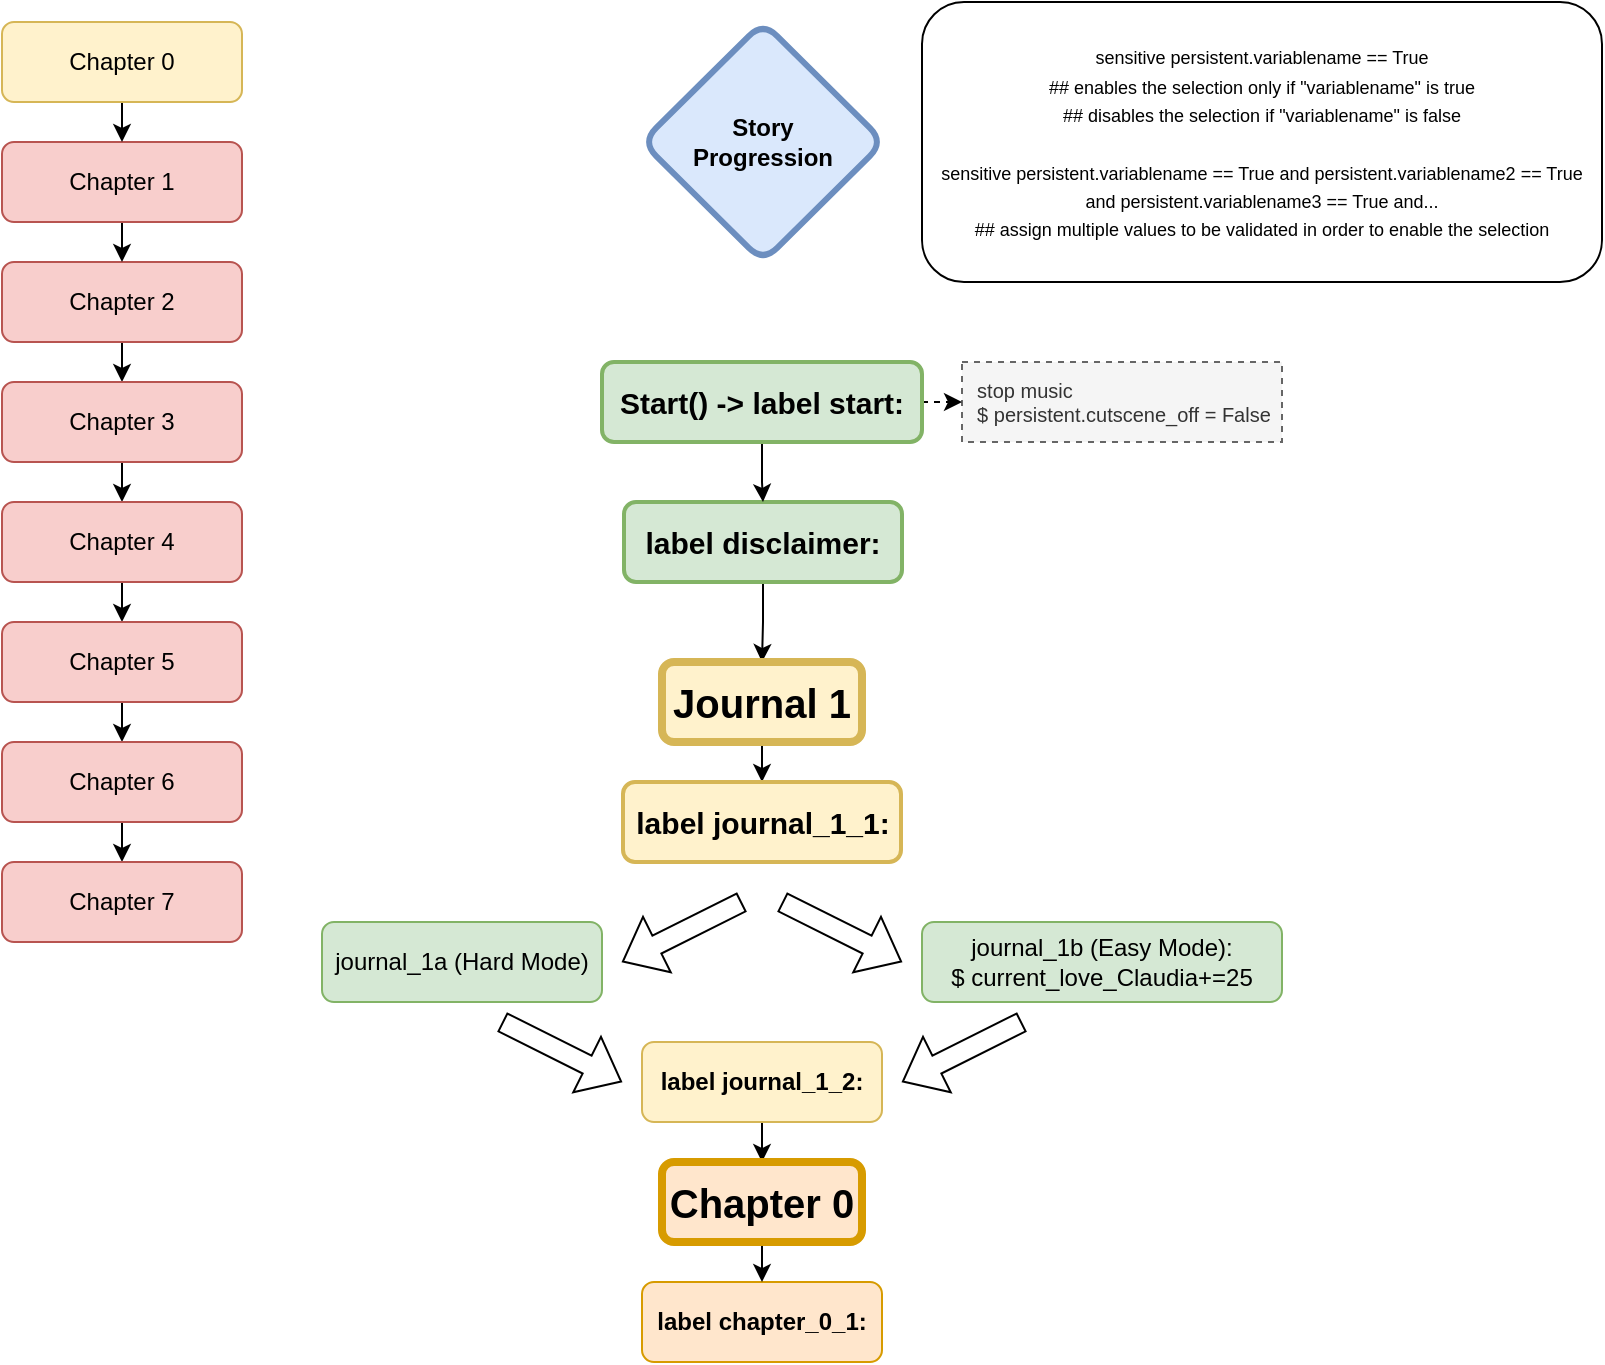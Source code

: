 <mxfile version="26.2.2">
  <diagram id="C5RBs43oDa-KdzZeNtuy" name="Page-1">
    <mxGraphModel dx="834" dy="642" grid="1" gridSize="10" guides="1" tooltips="1" connect="1" arrows="1" fold="1" page="1" pageScale="1" pageWidth="827" pageHeight="1169" math="0" shadow="0">
      <root>
        <mxCell id="WIyWlLk6GJQsqaUBKTNV-0" />
        <mxCell id="WIyWlLk6GJQsqaUBKTNV-1" parent="WIyWlLk6GJQsqaUBKTNV-0" />
        <mxCell id="a7C4wrWiQvOayHZ97LBC-3" value="&lt;div&gt;&lt;span style=&quot;font-size: 9px; background-color: transparent; color: light-dark(rgb(0, 0, 0), rgb(255, 255, 255));&quot;&gt;sensitive persistent.variablename == True&lt;/span&gt;&lt;/div&gt;&lt;div&gt;&lt;font style=&quot;font-size: 9px;&quot;&gt;## enables the selection only if &quot;variablename&quot; is true&lt;br&gt;## disables the selection if &quot;variablename&quot; is false&lt;br&gt;&lt;br&gt;sensitive persistent.variablename == True and persistent.variablename2 == True and persistent.variablename3 == True and...&lt;br&gt;## assign multiple values to be validated in order to enable the selection&lt;/font&gt;&lt;/div&gt;" style="rounded=1;whiteSpace=wrap;html=1;" parent="WIyWlLk6GJQsqaUBKTNV-1" vertex="1">
          <mxGeometry x="480" y="10" width="340" height="140" as="geometry" />
        </mxCell>
        <mxCell id="t5PwKfoNj4lcewj998Gc-20" style="edgeStyle=orthogonalEdgeStyle;rounded=0;orthogonalLoop=1;jettySize=auto;html=1;exitX=0.5;exitY=1;exitDx=0;exitDy=0;entryX=0.5;entryY=0;entryDx=0;entryDy=0;" parent="WIyWlLk6GJQsqaUBKTNV-1" source="t5PwKfoNj4lcewj998Gc-21" target="t5PwKfoNj4lcewj998Gc-28" edge="1">
          <mxGeometry relative="1" as="geometry" />
        </mxCell>
        <mxCell id="t5PwKfoNj4lcewj998Gc-21" value="Chapter 2" style="rounded=1;whiteSpace=wrap;html=1;fontSize=12;glass=0;strokeWidth=1;shadow=0;fillColor=#f8cecc;strokeColor=#b85450;" parent="WIyWlLk6GJQsqaUBKTNV-1" vertex="1">
          <mxGeometry x="20" y="140" width="120" height="40" as="geometry" />
        </mxCell>
        <mxCell id="t5PwKfoNj4lcewj998Gc-22" style="edgeStyle=orthogonalEdgeStyle;rounded=0;orthogonalLoop=1;jettySize=auto;html=1;exitX=0.5;exitY=1;exitDx=0;exitDy=0;entryX=0.5;entryY=0;entryDx=0;entryDy=0;" parent="WIyWlLk6GJQsqaUBKTNV-1" source="t5PwKfoNj4lcewj998Gc-23" target="t5PwKfoNj4lcewj998Gc-21" edge="1">
          <mxGeometry relative="1" as="geometry" />
        </mxCell>
        <mxCell id="t5PwKfoNj4lcewj998Gc-23" value="Chapter 1" style="rounded=1;whiteSpace=wrap;html=1;fontSize=12;glass=0;strokeWidth=1;shadow=0;fillColor=#f8cecc;strokeColor=#b85450;" parent="WIyWlLk6GJQsqaUBKTNV-1" vertex="1">
          <mxGeometry x="20" y="80" width="120" height="40" as="geometry" />
        </mxCell>
        <mxCell id="t5PwKfoNj4lcewj998Gc-24" style="edgeStyle=orthogonalEdgeStyle;rounded=0;orthogonalLoop=1;jettySize=auto;html=1;exitX=0.5;exitY=1;exitDx=0;exitDy=0;entryX=0.5;entryY=0;entryDx=0;entryDy=0;" parent="WIyWlLk6GJQsqaUBKTNV-1" source="t5PwKfoNj4lcewj998Gc-25" target="t5PwKfoNj4lcewj998Gc-23" edge="1">
          <mxGeometry relative="1" as="geometry" />
        </mxCell>
        <mxCell id="t5PwKfoNj4lcewj998Gc-25" value="Chapter 0" style="rounded=1;whiteSpace=wrap;html=1;fontSize=12;glass=0;strokeWidth=1;shadow=0;fillColor=#fff2cc;strokeColor=#d6b656;" parent="WIyWlLk6GJQsqaUBKTNV-1" vertex="1">
          <mxGeometry x="20" y="20" width="120" height="40" as="geometry" />
        </mxCell>
        <mxCell id="t5PwKfoNj4lcewj998Gc-26" value="Story&lt;div&gt;&lt;div&gt;&lt;span style=&quot;background-color: transparent; color: light-dark(rgb(0, 0, 0), rgb(255, 255, 255));&quot;&gt;Progression&lt;/span&gt;&lt;/div&gt;&lt;/div&gt;" style="rhombus;whiteSpace=wrap;html=1;fillColor=#dae8fc;strokeColor=#6c8ebf;perimeterSpacing=10;shadow=0;rounded=1;strokeWidth=3;fontStyle=1" parent="WIyWlLk6GJQsqaUBKTNV-1" vertex="1">
          <mxGeometry x="340" y="20" width="121" height="120" as="geometry" />
        </mxCell>
        <mxCell id="t5PwKfoNj4lcewj998Gc-27" style="edgeStyle=orthogonalEdgeStyle;rounded=0;orthogonalLoop=1;jettySize=auto;html=1;exitX=0.5;exitY=1;exitDx=0;exitDy=0;entryX=0.5;entryY=0;entryDx=0;entryDy=0;" parent="WIyWlLk6GJQsqaUBKTNV-1" source="t5PwKfoNj4lcewj998Gc-28" target="t5PwKfoNj4lcewj998Gc-30" edge="1">
          <mxGeometry relative="1" as="geometry" />
        </mxCell>
        <mxCell id="t5PwKfoNj4lcewj998Gc-28" value="Chapter 3" style="rounded=1;whiteSpace=wrap;html=1;fontSize=12;glass=0;strokeWidth=1;shadow=0;fillColor=#f8cecc;strokeColor=#b85450;" parent="WIyWlLk6GJQsqaUBKTNV-1" vertex="1">
          <mxGeometry x="20" y="200" width="120" height="40" as="geometry" />
        </mxCell>
        <mxCell id="t5PwKfoNj4lcewj998Gc-29" style="edgeStyle=orthogonalEdgeStyle;rounded=0;orthogonalLoop=1;jettySize=auto;html=1;exitX=0.5;exitY=1;exitDx=0;exitDy=0;entryX=0.5;entryY=0;entryDx=0;entryDy=0;" parent="WIyWlLk6GJQsqaUBKTNV-1" source="t5PwKfoNj4lcewj998Gc-30" target="t5PwKfoNj4lcewj998Gc-32" edge="1">
          <mxGeometry relative="1" as="geometry" />
        </mxCell>
        <mxCell id="t5PwKfoNj4lcewj998Gc-30" value="Chapter 4" style="rounded=1;whiteSpace=wrap;html=1;fontSize=12;glass=0;strokeWidth=1;shadow=0;fillColor=#f8cecc;strokeColor=#b85450;" parent="WIyWlLk6GJQsqaUBKTNV-1" vertex="1">
          <mxGeometry x="20" y="260" width="120" height="40" as="geometry" />
        </mxCell>
        <mxCell id="t5PwKfoNj4lcewj998Gc-31" style="edgeStyle=orthogonalEdgeStyle;rounded=0;orthogonalLoop=1;jettySize=auto;html=1;exitX=0.5;exitY=1;exitDx=0;exitDy=0;entryX=0.5;entryY=0;entryDx=0;entryDy=0;" parent="WIyWlLk6GJQsqaUBKTNV-1" source="t5PwKfoNj4lcewj998Gc-32" target="t5PwKfoNj4lcewj998Gc-34" edge="1">
          <mxGeometry relative="1" as="geometry" />
        </mxCell>
        <mxCell id="t5PwKfoNj4lcewj998Gc-32" value="Chapter 5" style="rounded=1;whiteSpace=wrap;html=1;fontSize=12;glass=0;strokeWidth=1;shadow=0;fillColor=#f8cecc;strokeColor=#b85450;" parent="WIyWlLk6GJQsqaUBKTNV-1" vertex="1">
          <mxGeometry x="20" y="320" width="120" height="40" as="geometry" />
        </mxCell>
        <mxCell id="t5PwKfoNj4lcewj998Gc-33" style="edgeStyle=orthogonalEdgeStyle;rounded=0;orthogonalLoop=1;jettySize=auto;html=1;exitX=0.5;exitY=1;exitDx=0;exitDy=0;entryX=0.5;entryY=0;entryDx=0;entryDy=0;" parent="WIyWlLk6GJQsqaUBKTNV-1" source="t5PwKfoNj4lcewj998Gc-34" target="t5PwKfoNj4lcewj998Gc-35" edge="1">
          <mxGeometry relative="1" as="geometry" />
        </mxCell>
        <mxCell id="t5PwKfoNj4lcewj998Gc-34" value="Chapter 6" style="rounded=1;whiteSpace=wrap;html=1;fontSize=12;glass=0;strokeWidth=1;shadow=0;fillColor=#f8cecc;strokeColor=#b85450;" parent="WIyWlLk6GJQsqaUBKTNV-1" vertex="1">
          <mxGeometry x="20" y="380" width="120" height="40" as="geometry" />
        </mxCell>
        <mxCell id="t5PwKfoNj4lcewj998Gc-35" value="Chapter 7" style="rounded=1;whiteSpace=wrap;html=1;fontSize=12;glass=0;strokeWidth=1;shadow=0;fillColor=#f8cecc;strokeColor=#b85450;" parent="WIyWlLk6GJQsqaUBKTNV-1" vertex="1">
          <mxGeometry x="20" y="440" width="120" height="40" as="geometry" />
        </mxCell>
        <mxCell id="t5PwKfoNj4lcewj998Gc-66" value="" style="edgeStyle=orthogonalEdgeStyle;rounded=0;orthogonalLoop=1;jettySize=auto;html=1;" parent="WIyWlLk6GJQsqaUBKTNV-1" source="t5PwKfoNj4lcewj998Gc-39" target="t5PwKfoNj4lcewj998Gc-65" edge="1">
          <mxGeometry relative="1" as="geometry" />
        </mxCell>
        <mxCell id="t5PwKfoNj4lcewj998Gc-39" value="label disclaimer:" style="rounded=1;whiteSpace=wrap;html=1;fontSize=15;glass=0;strokeWidth=2;shadow=0;fillColor=#d5e8d4;strokeColor=#82b366;fontStyle=1" parent="WIyWlLk6GJQsqaUBKTNV-1" vertex="1">
          <mxGeometry x="331" y="260" width="139" height="40" as="geometry" />
        </mxCell>
        <mxCell id="t5PwKfoNj4lcewj998Gc-42" value="journal_1a (Hard Mode)" style="rounded=1;whiteSpace=wrap;html=1;fontSize=12;glass=0;strokeWidth=1;shadow=0;fillColor=#d5e8d4;strokeColor=#82b366;" parent="WIyWlLk6GJQsqaUBKTNV-1" vertex="1">
          <mxGeometry x="180" y="470" width="140" height="40" as="geometry" />
        </mxCell>
        <mxCell id="t5PwKfoNj4lcewj998Gc-43" value="journal_1b (Easy Mode):&lt;div&gt;$ current_love_Claudia+=25&lt;/div&gt;" style="rounded=1;whiteSpace=wrap;html=1;fontSize=12;glass=0;strokeWidth=1;shadow=0;fillColor=#d5e8d4;strokeColor=#82b366;" parent="WIyWlLk6GJQsqaUBKTNV-1" vertex="1">
          <mxGeometry x="480" y="470" width="180" height="40" as="geometry" />
        </mxCell>
        <mxCell id="t5PwKfoNj4lcewj998Gc-51" style="edgeStyle=orthogonalEdgeStyle;rounded=0;orthogonalLoop=1;jettySize=auto;html=1;exitX=0.5;exitY=1;exitDx=0;exitDy=0;entryX=0.5;entryY=0;entryDx=0;entryDy=0;" parent="WIyWlLk6GJQsqaUBKTNV-1" source="t5PwKfoNj4lcewj998Gc-46" target="OTpKrmsOtC9kmEm3Nloy-0" edge="1">
          <mxGeometry relative="1" as="geometry">
            <mxPoint x="400" y="640" as="targetPoint" />
          </mxGeometry>
        </mxCell>
        <mxCell id="t5PwKfoNj4lcewj998Gc-46" value="label journal_1_2:" style="rounded=1;whiteSpace=wrap;html=1;fontSize=12;glass=0;strokeWidth=1;shadow=0;fillColor=#fff2cc;strokeColor=#d6b656;fontStyle=1" parent="WIyWlLk6GJQsqaUBKTNV-1" vertex="1">
          <mxGeometry x="340" y="530" width="120" height="40" as="geometry" />
        </mxCell>
        <mxCell id="t5PwKfoNj4lcewj998Gc-50" value="label chapter_0_1:" style="rounded=1;whiteSpace=wrap;html=1;fontSize=12;glass=0;strokeWidth=1;shadow=0;fillColor=#ffe6cc;strokeColor=#d79b00;fontStyle=1" parent="WIyWlLk6GJQsqaUBKTNV-1" vertex="1">
          <mxGeometry x="340" y="650" width="120" height="40" as="geometry" />
        </mxCell>
        <mxCell id="t5PwKfoNj4lcewj998Gc-53" value="" style="shape=flexArrow;endArrow=classic;html=1;rounded=0;" parent="WIyWlLk6GJQsqaUBKTNV-1" edge="1">
          <mxGeometry width="50" height="50" relative="1" as="geometry">
            <mxPoint x="390" y="460" as="sourcePoint" />
            <mxPoint x="330" y="490" as="targetPoint" />
          </mxGeometry>
        </mxCell>
        <mxCell id="t5PwKfoNj4lcewj998Gc-54" value="" style="shape=flexArrow;endArrow=classic;html=1;rounded=0;" parent="WIyWlLk6GJQsqaUBKTNV-1" edge="1">
          <mxGeometry width="50" height="50" relative="1" as="geometry">
            <mxPoint x="410" y="460" as="sourcePoint" />
            <mxPoint x="470" y="490" as="targetPoint" />
          </mxGeometry>
        </mxCell>
        <mxCell id="t5PwKfoNj4lcewj998Gc-55" value="" style="shape=flexArrow;endArrow=classic;html=1;rounded=0;" parent="WIyWlLk6GJQsqaUBKTNV-1" edge="1">
          <mxGeometry width="50" height="50" relative="1" as="geometry">
            <mxPoint x="530" y="520" as="sourcePoint" />
            <mxPoint x="470" y="550" as="targetPoint" />
          </mxGeometry>
        </mxCell>
        <mxCell id="t5PwKfoNj4lcewj998Gc-56" value="" style="shape=flexArrow;endArrow=classic;html=1;rounded=0;" parent="WIyWlLk6GJQsqaUBKTNV-1" edge="1">
          <mxGeometry width="50" height="50" relative="1" as="geometry">
            <mxPoint x="270" y="520" as="sourcePoint" />
            <mxPoint x="330" y="550" as="targetPoint" />
          </mxGeometry>
        </mxCell>
        <mxCell id="t5PwKfoNj4lcewj998Gc-57" value="&amp;nbsp; stop music&lt;br&gt;&amp;nbsp; $ persistent.cutscene_off = False" style="rounded=0;whiteSpace=wrap;html=1;dashed=1;fillColor=#f5f5f5;strokeColor=#666666;fontColor=#333333;align=left;fontSize=10;" parent="WIyWlLk6GJQsqaUBKTNV-1" vertex="1">
          <mxGeometry x="500" y="190" width="160" height="40" as="geometry" />
        </mxCell>
        <mxCell id="t5PwKfoNj4lcewj998Gc-62" style="edgeStyle=orthogonalEdgeStyle;rounded=0;orthogonalLoop=1;jettySize=auto;html=1;entryX=0;entryY=0.5;entryDx=0;entryDy=0;curved=0;dashed=1;exitX=1;exitY=0.5;exitDx=0;exitDy=0;" parent="WIyWlLk6GJQsqaUBKTNV-1" source="t5PwKfoNj4lcewj998Gc-69" target="t5PwKfoNj4lcewj998Gc-57" edge="1">
          <mxGeometry relative="1" as="geometry">
            <mxPoint x="490.5" y="180.0" as="sourcePoint" />
          </mxGeometry>
        </mxCell>
        <mxCell id="t5PwKfoNj4lcewj998Gc-68" style="edgeStyle=orthogonalEdgeStyle;rounded=0;orthogonalLoop=1;jettySize=auto;html=1;entryX=0.5;entryY=0;entryDx=0;entryDy=0;" parent="WIyWlLk6GJQsqaUBKTNV-1" source="t5PwKfoNj4lcewj998Gc-65" target="t5PwKfoNj4lcewj998Gc-67" edge="1">
          <mxGeometry relative="1" as="geometry" />
        </mxCell>
        <mxCell id="t5PwKfoNj4lcewj998Gc-65" value="&lt;font style=&quot;font-size: 20px;&quot;&gt;Journal 1&lt;/font&gt;" style="rounded=1;whiteSpace=wrap;html=1;fontSize=15;glass=0;strokeWidth=4;shadow=0;fillColor=#fff2cc;strokeColor=#d6b656;fontStyle=1" parent="WIyWlLk6GJQsqaUBKTNV-1" vertex="1">
          <mxGeometry x="350" y="340" width="100" height="40" as="geometry" />
        </mxCell>
        <mxCell id="t5PwKfoNj4lcewj998Gc-67" value="label journal_1_1:" style="rounded=1;whiteSpace=wrap;html=1;fontSize=15;glass=0;strokeWidth=2;shadow=0;fillColor=#fff2cc;strokeColor=#d6b656;fontStyle=1" parent="WIyWlLk6GJQsqaUBKTNV-1" vertex="1">
          <mxGeometry x="330.5" y="400" width="139" height="40" as="geometry" />
        </mxCell>
        <mxCell id="t5PwKfoNj4lcewj998Gc-71" style="edgeStyle=orthogonalEdgeStyle;rounded=0;orthogonalLoop=1;jettySize=auto;html=1;entryX=0.5;entryY=0;entryDx=0;entryDy=0;" parent="WIyWlLk6GJQsqaUBKTNV-1" source="t5PwKfoNj4lcewj998Gc-69" target="t5PwKfoNj4lcewj998Gc-39" edge="1">
          <mxGeometry relative="1" as="geometry" />
        </mxCell>
        <mxCell id="t5PwKfoNj4lcewj998Gc-69" value="Start() -&amp;gt; label start:" style="rounded=1;whiteSpace=wrap;html=1;fontSize=15;glass=0;strokeWidth=2;shadow=0;fillColor=#d5e8d4;strokeColor=#82b366;fontStyle=1" parent="WIyWlLk6GJQsqaUBKTNV-1" vertex="1">
          <mxGeometry x="320" y="190" width="160" height="40" as="geometry" />
        </mxCell>
        <mxCell id="OTpKrmsOtC9kmEm3Nloy-2" style="edgeStyle=orthogonalEdgeStyle;rounded=0;orthogonalLoop=1;jettySize=auto;html=1;exitX=0.5;exitY=1;exitDx=0;exitDy=0;entryX=0.5;entryY=0;entryDx=0;entryDy=0;" edge="1" parent="WIyWlLk6GJQsqaUBKTNV-1" source="OTpKrmsOtC9kmEm3Nloy-0" target="t5PwKfoNj4lcewj998Gc-50">
          <mxGeometry relative="1" as="geometry" />
        </mxCell>
        <mxCell id="OTpKrmsOtC9kmEm3Nloy-0" value="&lt;font style=&quot;font-size: 20px;&quot;&gt;Chapter 0&lt;/font&gt;" style="rounded=1;whiteSpace=wrap;html=1;fontSize=15;glass=0;strokeWidth=4;shadow=0;fillColor=#ffe6cc;strokeColor=#d79b00;fontStyle=1" vertex="1" parent="WIyWlLk6GJQsqaUBKTNV-1">
          <mxGeometry x="350" y="590" width="100" height="40" as="geometry" />
        </mxCell>
      </root>
    </mxGraphModel>
  </diagram>
</mxfile>

